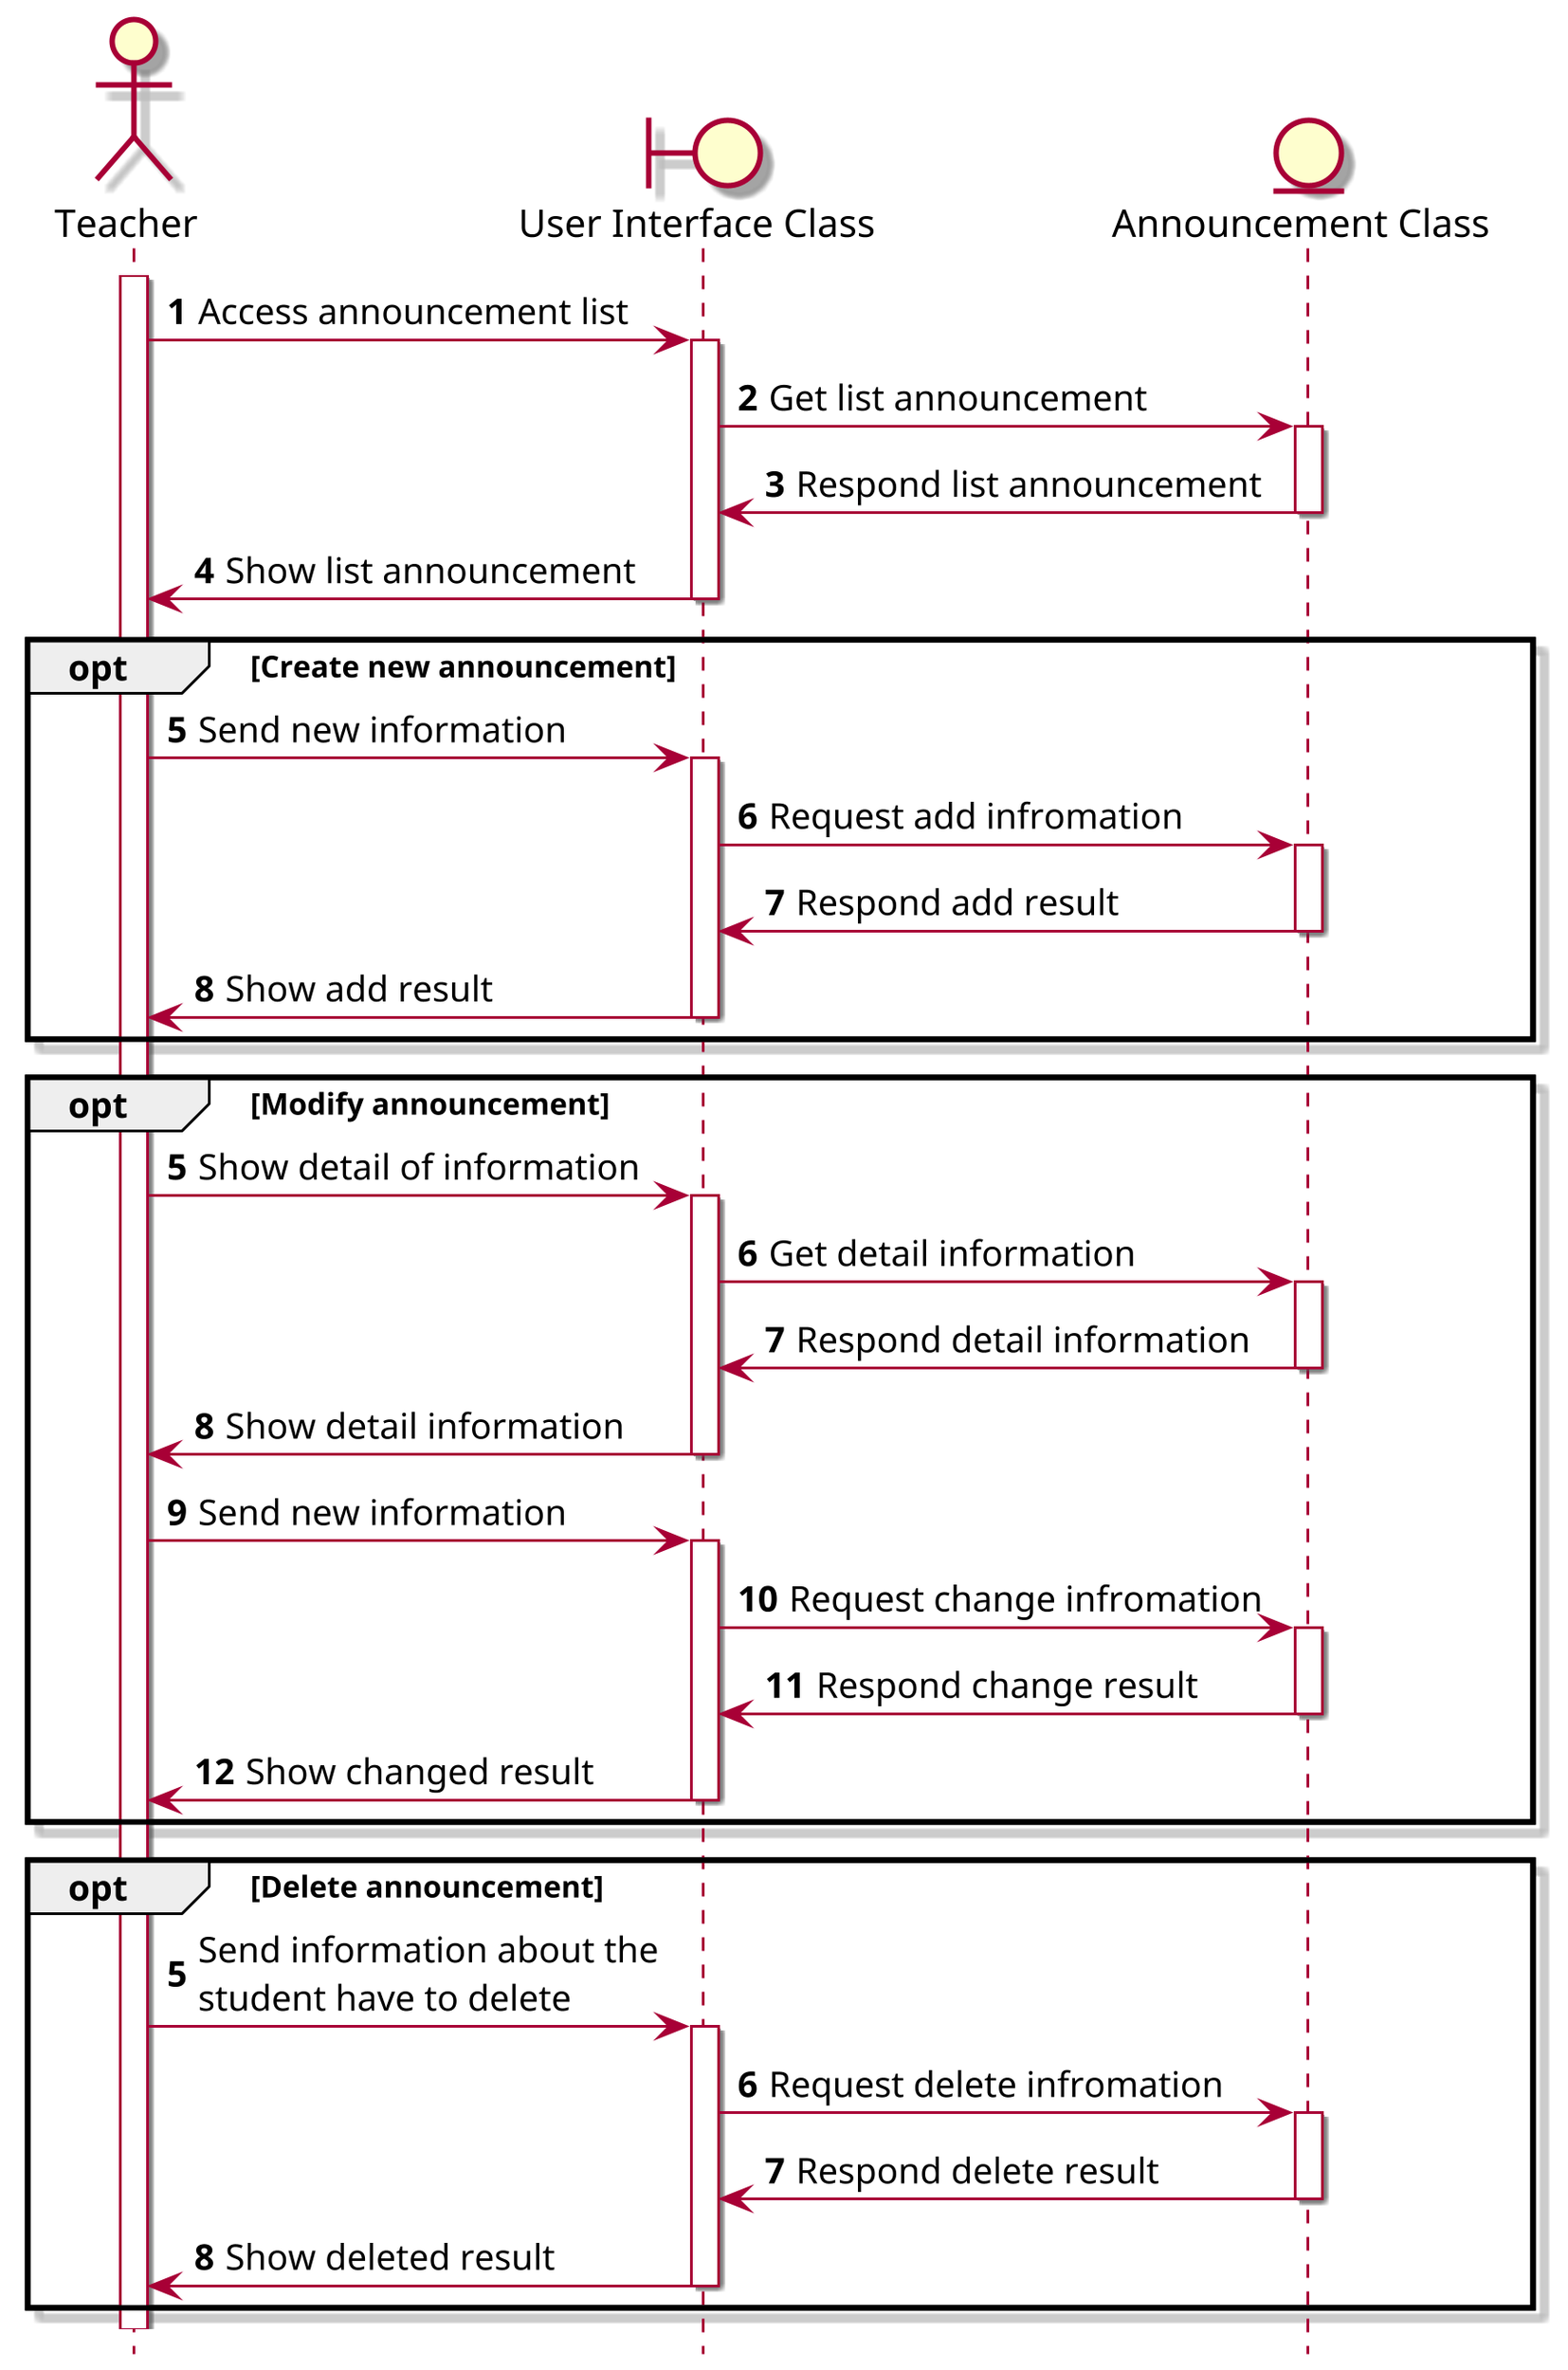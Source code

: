 @startuml SEQ5 CRUD announcement(teacher)
skin rose
hide footbox
scale 3
skinparam MaxMessageSize 200

actor "Teacher" as teacher
boundary "User Interface Class" as UIClass
entity "Announcement Class" as announcement

autonumber
    teacher ++
    teacher -> UIClass ++: Access announcement list
    UIClass -> announcement ++: Get list announcement
    announcement -> UIClass --: Respond list announcement
    UIClass -> teacher --: Show list announcement
    

    opt Create new announcement
        teacher -> UIClass ++: Send new information
        UIClass -> announcement ++: Request add infromation
        announcement -> UIClass --: Respond add result
        UIClass -> teacher --: Show add result
    end

    opt Modify announcement
        autonumber 5
        teacher -> UIClass ++: Show detail of information
        UIClass -> announcement ++: Get detail information
        announcement -> UIClass --: Respond detail information
        UIClass -> teacher --: Show detail information
        teacher -> UIClass ++: Send new information
        UIClass -> announcement ++: Request change infromation
        announcement -> UIClass --: Respond change result
        UIClass -> teacher --: Show changed result
    end

    opt Delete announcement
        autonumber 5
        teacher -> UIClass ++: Send information about the student have to delete
        UIClass -> announcement ++: Request delete infromation
        announcement -> UIClass --: Respond delete result
        UIClass -> teacher --: Show deleted result
    end
@enduml